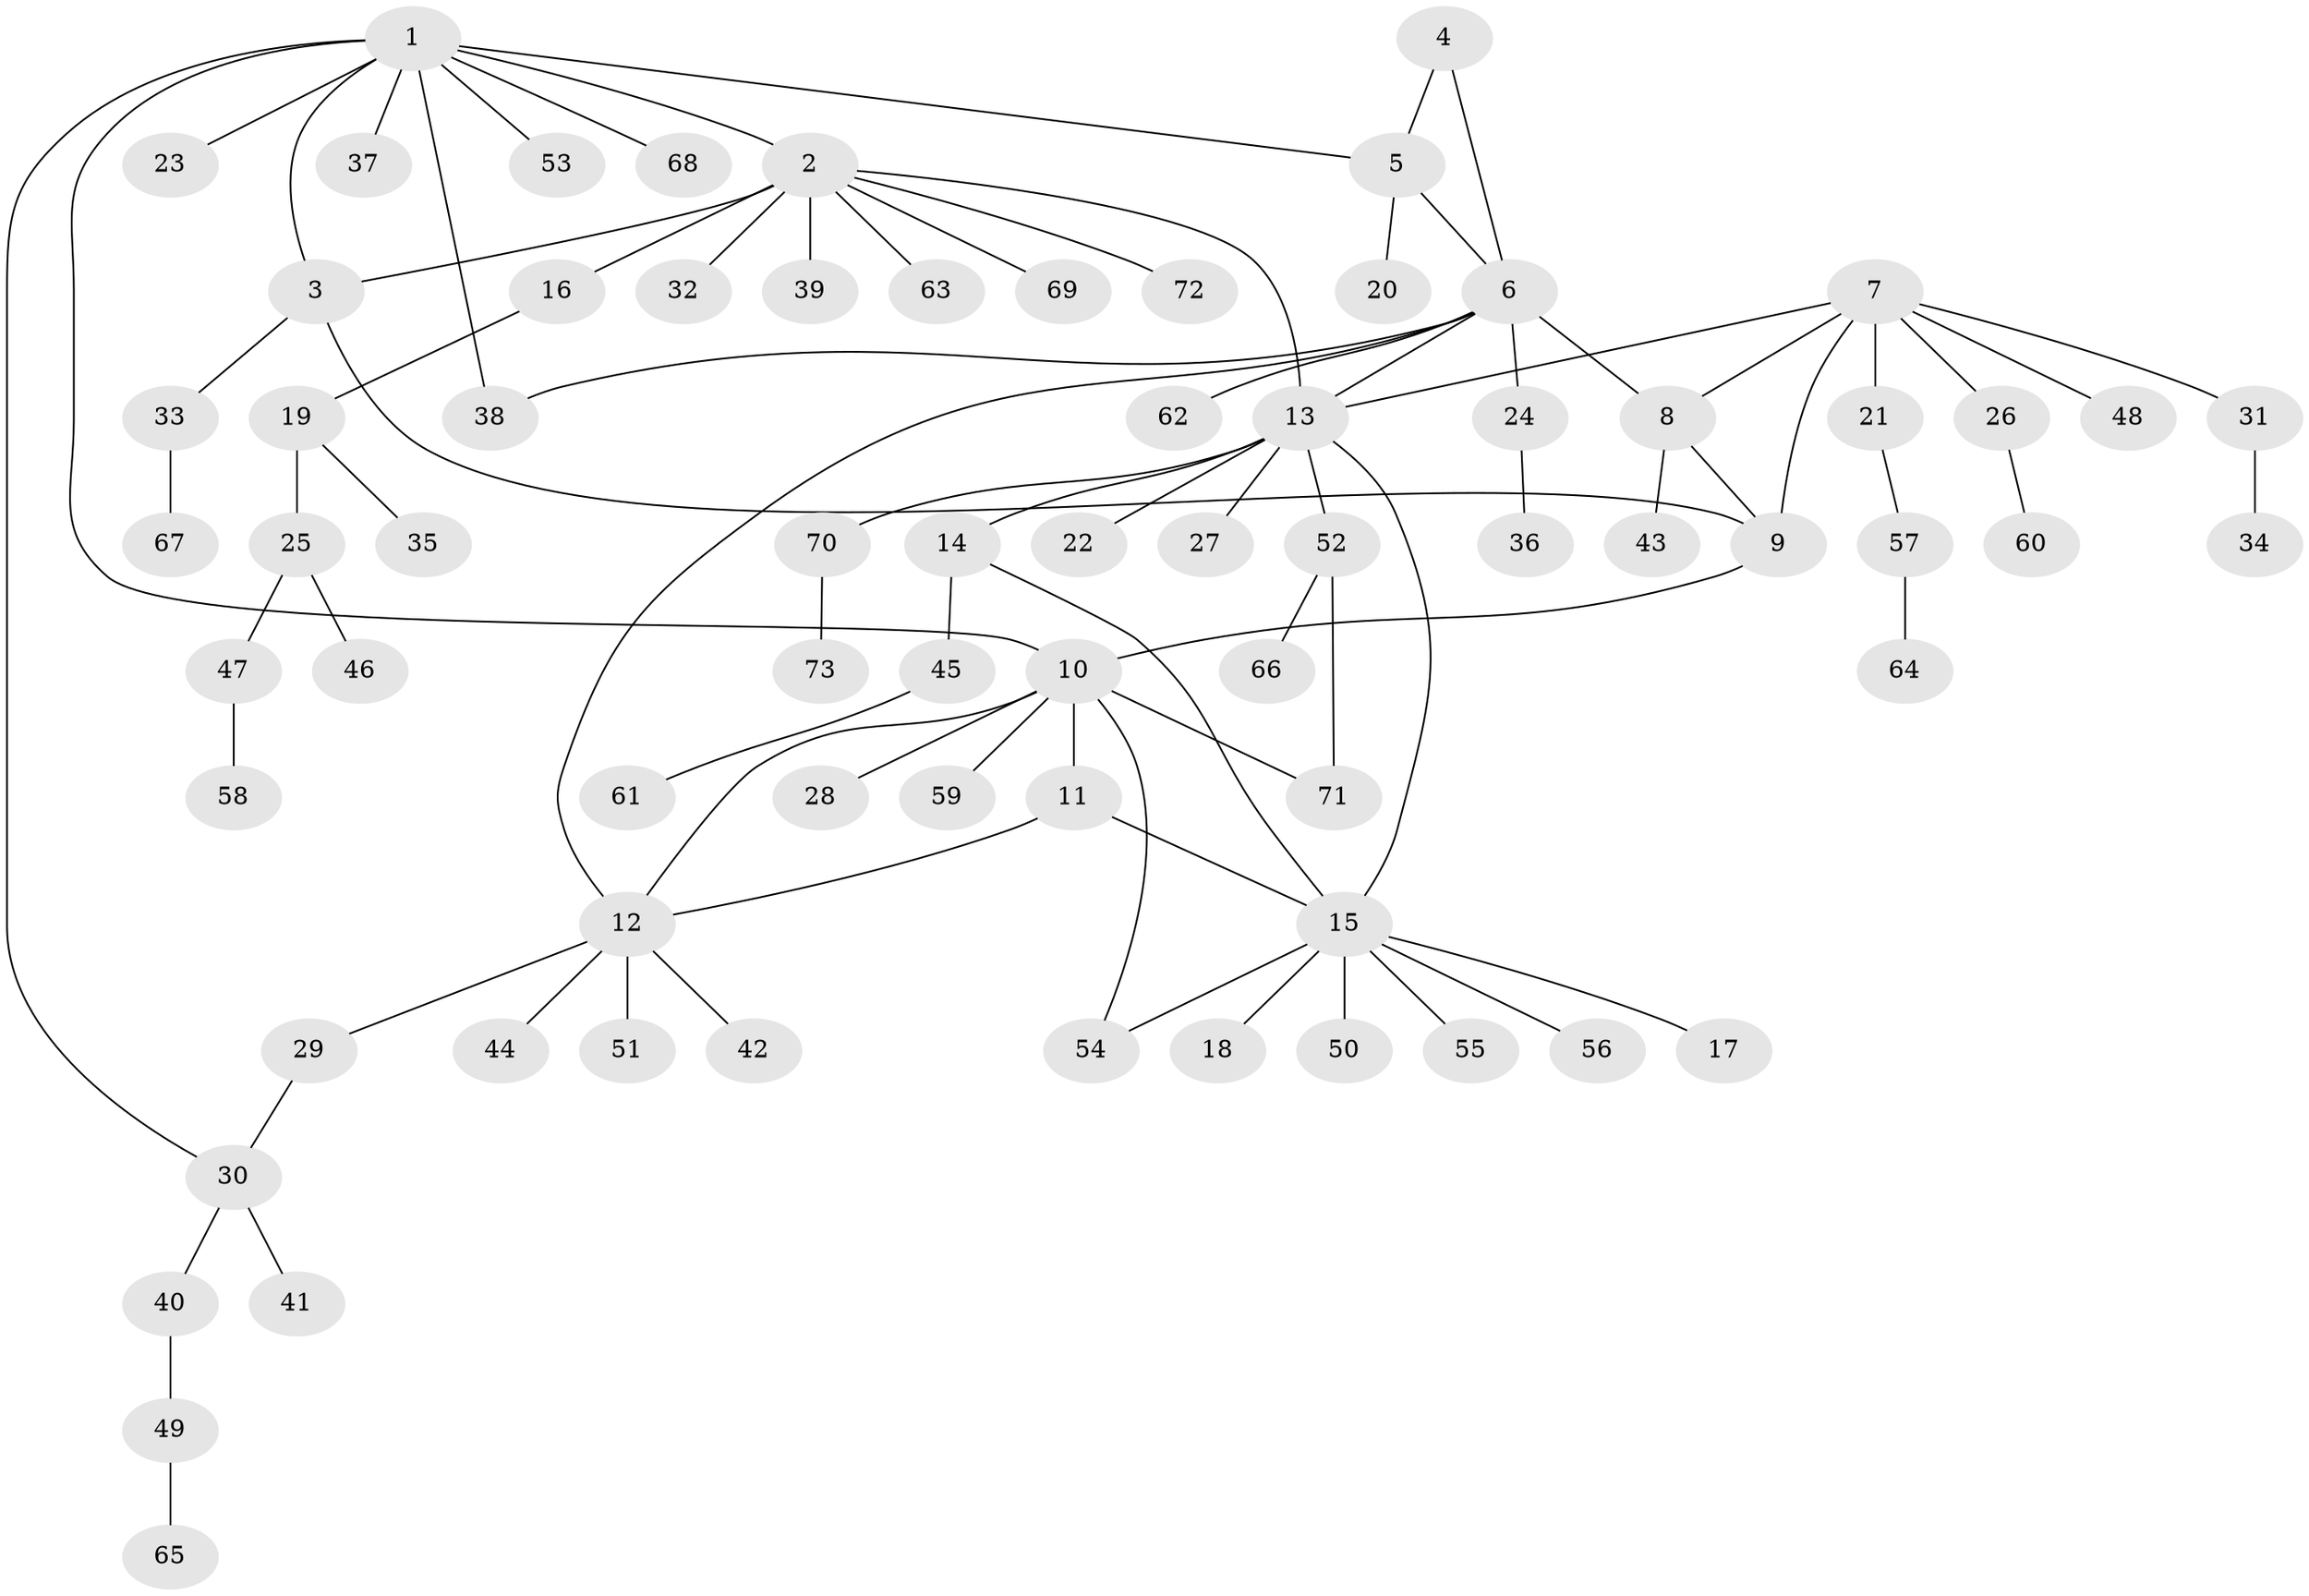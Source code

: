 // coarse degree distribution, {5: 0.0625, 4: 0.125, 7: 0.03125, 2: 0.21875, 3: 0.125, 6: 0.0625, 8: 0.03125, 1: 0.34375}
// Generated by graph-tools (version 1.1) at 2025/52/03/04/25 22:52:11]
// undirected, 73 vertices, 87 edges
graph export_dot {
  node [color=gray90,style=filled];
  1;
  2;
  3;
  4;
  5;
  6;
  7;
  8;
  9;
  10;
  11;
  12;
  13;
  14;
  15;
  16;
  17;
  18;
  19;
  20;
  21;
  22;
  23;
  24;
  25;
  26;
  27;
  28;
  29;
  30;
  31;
  32;
  33;
  34;
  35;
  36;
  37;
  38;
  39;
  40;
  41;
  42;
  43;
  44;
  45;
  46;
  47;
  48;
  49;
  50;
  51;
  52;
  53;
  54;
  55;
  56;
  57;
  58;
  59;
  60;
  61;
  62;
  63;
  64;
  65;
  66;
  67;
  68;
  69;
  70;
  71;
  72;
  73;
  1 -- 2;
  1 -- 3;
  1 -- 5;
  1 -- 10;
  1 -- 23;
  1 -- 30;
  1 -- 37;
  1 -- 38;
  1 -- 53;
  1 -- 68;
  2 -- 3;
  2 -- 13;
  2 -- 16;
  2 -- 32;
  2 -- 39;
  2 -- 63;
  2 -- 69;
  2 -- 72;
  3 -- 9;
  3 -- 33;
  4 -- 5;
  4 -- 6;
  5 -- 6;
  5 -- 20;
  6 -- 8;
  6 -- 12;
  6 -- 13;
  6 -- 24;
  6 -- 38;
  6 -- 62;
  7 -- 8;
  7 -- 9;
  7 -- 13;
  7 -- 21;
  7 -- 26;
  7 -- 31;
  7 -- 48;
  8 -- 9;
  8 -- 43;
  9 -- 10;
  10 -- 11;
  10 -- 12;
  10 -- 28;
  10 -- 54;
  10 -- 59;
  10 -- 71;
  11 -- 12;
  11 -- 15;
  12 -- 29;
  12 -- 42;
  12 -- 44;
  12 -- 51;
  13 -- 14;
  13 -- 15;
  13 -- 22;
  13 -- 27;
  13 -- 52;
  13 -- 70;
  14 -- 15;
  14 -- 45;
  15 -- 17;
  15 -- 18;
  15 -- 50;
  15 -- 54;
  15 -- 55;
  15 -- 56;
  16 -- 19;
  19 -- 25;
  19 -- 35;
  21 -- 57;
  24 -- 36;
  25 -- 46;
  25 -- 47;
  26 -- 60;
  29 -- 30;
  30 -- 40;
  30 -- 41;
  31 -- 34;
  33 -- 67;
  40 -- 49;
  45 -- 61;
  47 -- 58;
  49 -- 65;
  52 -- 66;
  52 -- 71;
  57 -- 64;
  70 -- 73;
}
